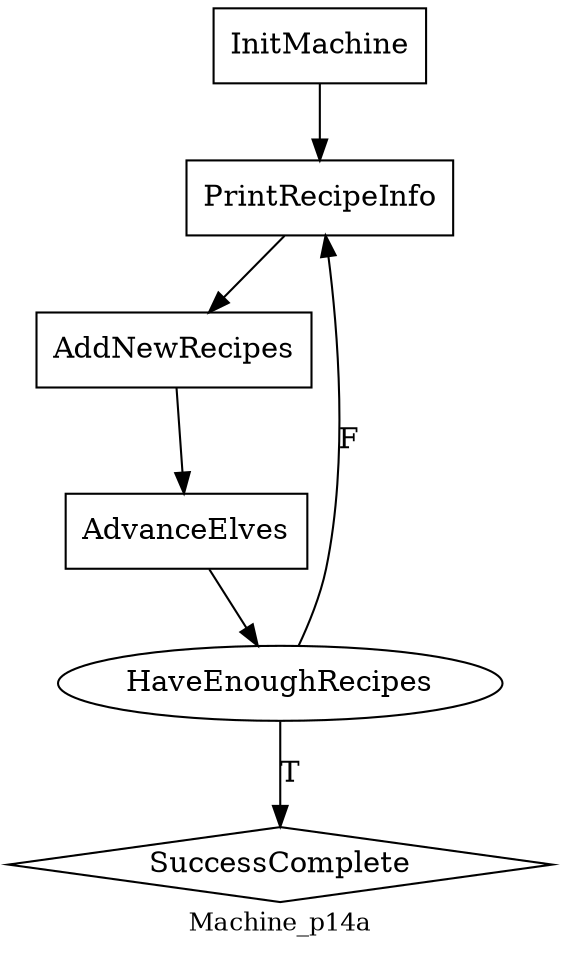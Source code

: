 digraph MyGraphName {
node [shape=box] InitMachine; PrintRecipeInfo; AddNewRecipes; AdvanceElves
node [shape=diamond] SuccessComplete
node [shape=ellipse] HaveEnoughRecipes
PrintRecipeInfo->AddNewRecipes ;
HaveEnoughRecipes->PrintRecipeInfo [label=F];
AdvanceElves->HaveEnoughRecipes ;
HaveEnoughRecipes->SuccessComplete [label=T];
AddNewRecipes->AdvanceElves ;
InitMachine->PrintRecipeInfo ;
overlap=false
label=Machine_p14a
fontsize=12
}
